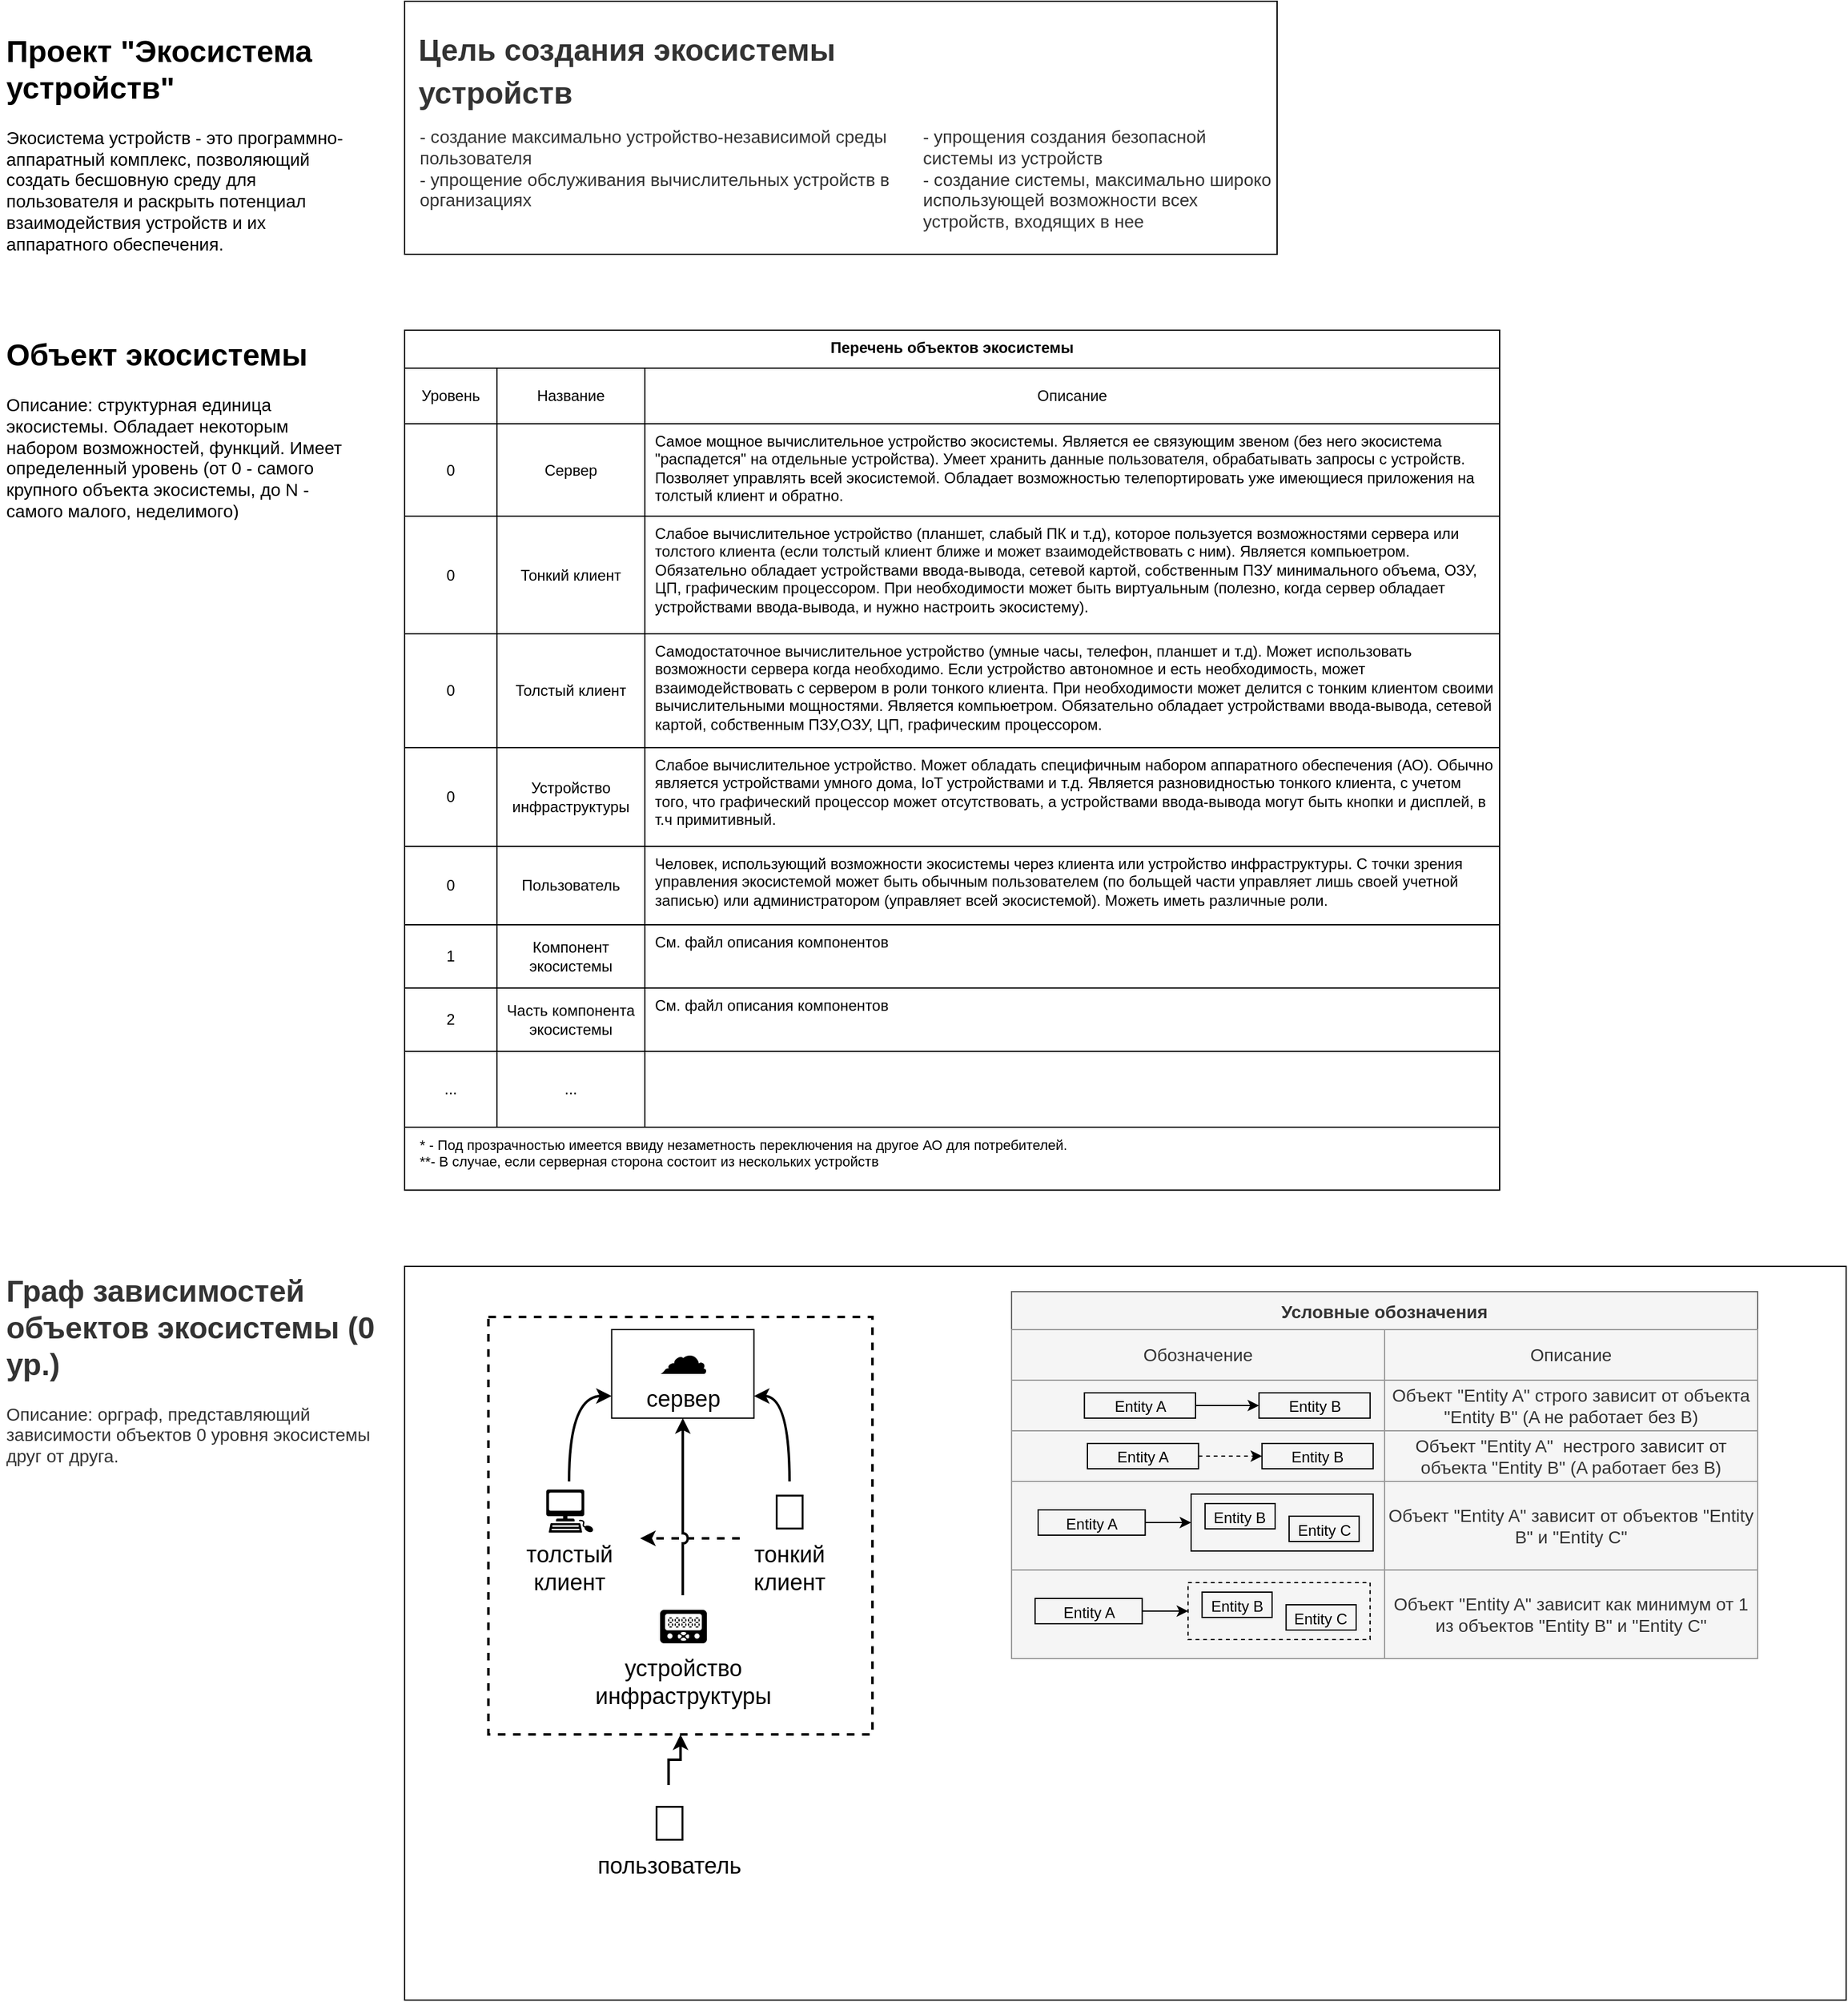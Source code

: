 <mxfile version="20.2.3" type="device"><diagram id="weKAQaJlOBq-gxPXJapS" name="Description"><mxGraphModel dx="1926" dy="1049" grid="1" gridSize="10" guides="1" tooltips="1" connect="1" arrows="1" fold="1" page="1" pageScale="1" pageWidth="1654" pageHeight="2336" math="0" shadow="0"><root><mxCell id="0"/><mxCell id="1" parent="0"/><mxCell id="E8aEBSIRMcI27SDpb7NX-139" value="" style="rounded=0;whiteSpace=wrap;html=1;fontSize=40;strokeColor=default;strokeWidth=1;fillColor=none;" vertex="1" parent="1"><mxGeometry x="360" y="1020" width="1140" height="580" as="geometry"/></mxCell><mxCell id="E8aEBSIRMcI27SDpb7NX-53" value="" style="rounded=0;whiteSpace=wrap;html=1;fontSize=14;strokeColor=none;" vertex="1" parent="1"><mxGeometry x="400" y="1040" width="400" height="520" as="geometry"/></mxCell><mxCell id="E8aEBSIRMcI27SDpb7NX-137" value="" style="rounded=0;whiteSpace=wrap;html=1;dashed=1;fontSize=40;strokeColor=default;strokeWidth=2;fillColor=none;" vertex="1" parent="1"><mxGeometry x="426.25" y="1060" width="303.75" height="330" as="geometry"/></mxCell><mxCell id="cCTVjhh1LNeVm5H0PpFS-1" value="&lt;h1&gt;Проект &quot;Экосистема устройств&quot;&lt;/h1&gt;&lt;div&gt;&lt;font style=&quot;font-size: 14px;&quot;&gt;Экосистема устройств - это программно-аппаратный комплекс, позволяющий создать бесшовную среду для пользователя и раскрыть потенциал взаимодействия устройств и их аппаратного обеспечения.&lt;/font&gt;&lt;/div&gt;&lt;div&gt;&lt;br&gt;&lt;/div&gt;" style="text;html=1;strokeColor=none;fillColor=none;spacing=5;spacingTop=-20;whiteSpace=wrap;overflow=hidden;rounded=0;" parent="1" vertex="1"><mxGeometry x="40" y="40" width="290" height="200" as="geometry"/></mxCell><mxCell id="E8aEBSIRMcI27SDpb7NX-1" value="&lt;h1&gt;Объект экосистемы&lt;/h1&gt;&lt;div style=&quot;font-size: 14px;&quot;&gt;Описание: структурная единица экосистемы. Обладает некоторым набором возможностей, функций. Имеет определенный уровень (от 0 - самого крупного объекта экосистемы, до N - самого малого, неделимого)&lt;/div&gt;" style="text;html=1;strokeColor=none;fillColor=none;spacing=5;spacingTop=-20;whiteSpace=wrap;overflow=hidden;rounded=0;" vertex="1" parent="1"><mxGeometry x="40" y="280" width="290" height="150" as="geometry"/></mxCell><mxCell id="E8aEBSIRMcI27SDpb7NX-2" value="Перечень объектов экосистемы" style="shape=table;startSize=30;container=1;collapsible=0;childLayout=tableLayout;fontStyle=1;align=center;verticalAlign=top;strokeColor=default;swimlaneLine=1;shadow=0;fillColor=default;" vertex="1" parent="1"><mxGeometry x="360" y="280" width="866" height="679.79" as="geometry"/></mxCell><mxCell id="E8aEBSIRMcI27SDpb7NX-3" value="" style="shape=tableRow;horizontal=0;startSize=0;swimlaneHead=0;swimlaneBody=0;top=0;left=0;bottom=0;right=0;collapsible=0;dropTarget=0;fillColor=none;points=[[0,0.5],[1,0.5]];portConstraint=eastwest;" vertex="1" parent="E8aEBSIRMcI27SDpb7NX-2"><mxGeometry y="30" width="866" height="44" as="geometry"/></mxCell><mxCell id="E8aEBSIRMcI27SDpb7NX-4" value="Уровень" style="shape=partialRectangle;html=1;whiteSpace=wrap;connectable=0;fillColor=none;top=0;left=0;bottom=0;right=0;overflow=hidden;" vertex="1" parent="E8aEBSIRMcI27SDpb7NX-3"><mxGeometry width="73" height="44" as="geometry"><mxRectangle width="73" height="44" as="alternateBounds"/></mxGeometry></mxCell><mxCell id="E8aEBSIRMcI27SDpb7NX-5" value="Название" style="shape=partialRectangle;html=1;whiteSpace=wrap;connectable=0;fillColor=none;top=0;left=0;bottom=0;right=0;overflow=hidden;" vertex="1" parent="E8aEBSIRMcI27SDpb7NX-3"><mxGeometry x="73" width="117" height="44" as="geometry"><mxRectangle width="117" height="44" as="alternateBounds"/></mxGeometry></mxCell><mxCell id="E8aEBSIRMcI27SDpb7NX-6" value="Описание" style="shape=partialRectangle;html=1;whiteSpace=wrap;connectable=0;fillColor=none;top=0;left=0;bottom=0;right=0;overflow=hidden;" vertex="1" parent="E8aEBSIRMcI27SDpb7NX-3"><mxGeometry x="190" width="676" height="44" as="geometry"><mxRectangle width="676" height="44" as="alternateBounds"/></mxGeometry></mxCell><mxCell id="E8aEBSIRMcI27SDpb7NX-7" value="" style="shape=tableRow;horizontal=0;startSize=0;swimlaneHead=0;swimlaneBody=0;top=0;left=0;bottom=0;right=0;collapsible=0;dropTarget=0;fillColor=none;points=[[0,0.5],[1,0.5]];portConstraint=eastwest;" vertex="1" parent="E8aEBSIRMcI27SDpb7NX-2"><mxGeometry y="74" width="866" height="73" as="geometry"/></mxCell><mxCell id="E8aEBSIRMcI27SDpb7NX-8" value="0" style="shape=partialRectangle;html=1;whiteSpace=wrap;connectable=0;fillColor=none;top=0;left=0;bottom=0;right=0;overflow=hidden;" vertex="1" parent="E8aEBSIRMcI27SDpb7NX-7"><mxGeometry width="73" height="73" as="geometry"><mxRectangle width="73" height="73" as="alternateBounds"/></mxGeometry></mxCell><mxCell id="E8aEBSIRMcI27SDpb7NX-9" value="Сервер" style="shape=partialRectangle;html=1;whiteSpace=wrap;connectable=0;fillColor=none;top=0;left=0;bottom=0;right=0;overflow=hidden;" vertex="1" parent="E8aEBSIRMcI27SDpb7NX-7"><mxGeometry x="73" width="117" height="73" as="geometry"><mxRectangle width="117" height="73" as="alternateBounds"/></mxGeometry></mxCell><mxCell id="E8aEBSIRMcI27SDpb7NX-10" value="Самое мощное вычислительное устройство экосистемы. Является ее связующим звеном (без него экосистема &quot;распадется&quot; на отдельные устройства). Умеет хранить данные пользователя, обрабатывать запросы с устройств. Позволяет управлять всей экосистемой. Обладает возможностью телепортировать уже имеющиеся приложения на толстый клиент и обратно." style="shape=partialRectangle;html=1;whiteSpace=wrap;connectable=0;fillColor=none;top=0;left=0;bottom=0;right=0;overflow=hidden;align=left;spacingLeft=6;verticalAlign=top;spacingTop=0;" vertex="1" parent="E8aEBSIRMcI27SDpb7NX-7"><mxGeometry x="190" width="676" height="73" as="geometry"><mxRectangle width="676" height="73" as="alternateBounds"/></mxGeometry></mxCell><mxCell id="E8aEBSIRMcI27SDpb7NX-11" value="" style="shape=tableRow;horizontal=0;startSize=0;swimlaneHead=0;swimlaneBody=0;top=0;left=0;bottom=0;right=0;collapsible=0;dropTarget=0;fillColor=none;points=[[0,0.5],[1,0.5]];portConstraint=eastwest;verticalAlign=middle;" vertex="1" parent="E8aEBSIRMcI27SDpb7NX-2"><mxGeometry y="147" width="866" height="93" as="geometry"/></mxCell><mxCell id="E8aEBSIRMcI27SDpb7NX-12" value="0" style="shape=partialRectangle;html=1;whiteSpace=wrap;connectable=0;fillColor=none;top=0;left=0;bottom=0;right=0;overflow=hidden;" vertex="1" parent="E8aEBSIRMcI27SDpb7NX-11"><mxGeometry width="73" height="93" as="geometry"><mxRectangle width="73" height="93" as="alternateBounds"/></mxGeometry></mxCell><mxCell id="E8aEBSIRMcI27SDpb7NX-13" value="Тонкий клиент" style="shape=partialRectangle;html=1;whiteSpace=wrap;connectable=0;fillColor=none;top=0;left=0;bottom=0;right=0;overflow=hidden;" vertex="1" parent="E8aEBSIRMcI27SDpb7NX-11"><mxGeometry x="73" width="117" height="93" as="geometry"><mxRectangle width="117" height="93" as="alternateBounds"/></mxGeometry></mxCell><mxCell id="E8aEBSIRMcI27SDpb7NX-14" value="Слабое вычислительное устройство (планшет, слабый ПК и т.д), которое пользуется возможностями сервера или толстого клиента (если толстый клиент ближе и может взаимодействовать с ним). Является компьюетром. Обязательно обладает устройствами ввода-вывода, сетевой картой, собственным ПЗУ минимального объема, ОЗУ, ЦП, графическим процессором. При необходимости может быть виртуальным (полезно, когда сервер обладает устройствами ввода-вывода, и нужно настроить экосистему)." style="shape=partialRectangle;html=1;whiteSpace=wrap;connectable=0;fillColor=none;top=0;left=0;bottom=0;right=0;overflow=hidden;align=left;spacingLeft=6;verticalAlign=top;" vertex="1" parent="E8aEBSIRMcI27SDpb7NX-11"><mxGeometry x="190" width="676" height="93" as="geometry"><mxRectangle width="676" height="93" as="alternateBounds"/></mxGeometry></mxCell><mxCell id="E8aEBSIRMcI27SDpb7NX-15" style="shape=tableRow;horizontal=0;startSize=0;swimlaneHead=0;swimlaneBody=0;top=0;left=0;bottom=0;right=0;collapsible=0;dropTarget=0;fillColor=none;points=[[0,0.5],[1,0.5]];portConstraint=eastwest;" vertex="1" parent="E8aEBSIRMcI27SDpb7NX-2"><mxGeometry y="240" width="866" height="90" as="geometry"/></mxCell><mxCell id="E8aEBSIRMcI27SDpb7NX-16" value="0" style="shape=partialRectangle;html=1;whiteSpace=wrap;connectable=0;fillColor=none;top=0;left=0;bottom=0;right=0;overflow=hidden;" vertex="1" parent="E8aEBSIRMcI27SDpb7NX-15"><mxGeometry width="73" height="90" as="geometry"><mxRectangle width="73" height="90" as="alternateBounds"/></mxGeometry></mxCell><mxCell id="E8aEBSIRMcI27SDpb7NX-17" value="Толстый клиент" style="shape=partialRectangle;html=1;whiteSpace=wrap;connectable=0;fillColor=none;top=0;left=0;bottom=0;right=0;overflow=hidden;" vertex="1" parent="E8aEBSIRMcI27SDpb7NX-15"><mxGeometry x="73" width="117" height="90" as="geometry"><mxRectangle width="117" height="90" as="alternateBounds"/></mxGeometry></mxCell><mxCell id="E8aEBSIRMcI27SDpb7NX-18" value="Самодостаточное вычислительное устройство (умные часы, телефон, планшет и т.д). Может использовать возможности сервера когда необходимо. Если устройство автономное и есть необходимость, может взаимодействовать с сервером в роли тонкого клиента. При необходимости может делится с тонким клиентом своими вычислительными мощностями. Является компьюетром. Обязательно обладает устройствами ввода-вывода, сетевой картой, собственным ПЗУ,ОЗУ, ЦП, графическим процессором." style="shape=partialRectangle;html=1;whiteSpace=wrap;connectable=0;fillColor=none;top=0;left=0;bottom=0;right=0;overflow=hidden;align=left;spacingLeft=6;verticalAlign=top;" vertex="1" parent="E8aEBSIRMcI27SDpb7NX-15"><mxGeometry x="190" width="676" height="90" as="geometry"><mxRectangle width="676" height="90" as="alternateBounds"/></mxGeometry></mxCell><mxCell id="E8aEBSIRMcI27SDpb7NX-19" style="shape=tableRow;horizontal=0;startSize=0;swimlaneHead=0;swimlaneBody=0;top=0;left=0;bottom=0;right=0;collapsible=0;dropTarget=0;fillColor=none;points=[[0,0.5],[1,0.5]];portConstraint=eastwest;" vertex="1" parent="E8aEBSIRMcI27SDpb7NX-2"><mxGeometry y="330" width="866" height="78" as="geometry"/></mxCell><mxCell id="E8aEBSIRMcI27SDpb7NX-20" value="0" style="shape=partialRectangle;html=1;whiteSpace=wrap;connectable=0;fillColor=none;top=0;left=0;bottom=0;right=0;overflow=hidden;" vertex="1" parent="E8aEBSIRMcI27SDpb7NX-19"><mxGeometry width="73" height="78" as="geometry"><mxRectangle width="73" height="78" as="alternateBounds"/></mxGeometry></mxCell><mxCell id="E8aEBSIRMcI27SDpb7NX-21" value="Устройство инфраструктуры" style="shape=partialRectangle;html=1;whiteSpace=wrap;connectable=0;fillColor=none;top=0;left=0;bottom=0;right=0;overflow=hidden;" vertex="1" parent="E8aEBSIRMcI27SDpb7NX-19"><mxGeometry x="73" width="117" height="78" as="geometry"><mxRectangle width="117" height="78" as="alternateBounds"/></mxGeometry></mxCell><mxCell id="E8aEBSIRMcI27SDpb7NX-22" value="Слабое вычислительное устройство. Может обладать специфичным набором аппаратного обеспечения (АО). Обычно является устройствами умного дома, IoT устройствами и т.д. Является разновидностью тонкого клиента, с учетом того, что графический процессор может отсутствовать, а устройствами ввода-вывода могут быть кнопки и дисплей, в т.ч примитивный." style="shape=partialRectangle;html=1;whiteSpace=wrap;connectable=0;fillColor=none;top=0;left=0;bottom=0;right=0;overflow=hidden;align=left;spacingLeft=6;verticalAlign=top;spacingRight=2;" vertex="1" parent="E8aEBSIRMcI27SDpb7NX-19"><mxGeometry x="190" width="676" height="78" as="geometry"><mxRectangle width="676" height="78" as="alternateBounds"/></mxGeometry></mxCell><mxCell id="E8aEBSIRMcI27SDpb7NX-48" style="shape=tableRow;horizontal=0;startSize=0;swimlaneHead=0;swimlaneBody=0;top=0;left=0;bottom=0;right=0;collapsible=0;dropTarget=0;fillColor=none;points=[[0,0.5],[1,0.5]];portConstraint=eastwest;" vertex="1" parent="E8aEBSIRMcI27SDpb7NX-2"><mxGeometry y="408" width="866" height="62" as="geometry"/></mxCell><mxCell id="E8aEBSIRMcI27SDpb7NX-49" value="0" style="shape=partialRectangle;html=1;whiteSpace=wrap;connectable=0;fillColor=none;top=0;left=0;bottom=0;right=0;overflow=hidden;" vertex="1" parent="E8aEBSIRMcI27SDpb7NX-48"><mxGeometry width="73" height="62" as="geometry"><mxRectangle width="73" height="62" as="alternateBounds"/></mxGeometry></mxCell><mxCell id="E8aEBSIRMcI27SDpb7NX-50" value="Пользователь" style="shape=partialRectangle;html=1;whiteSpace=wrap;connectable=0;fillColor=none;top=0;left=0;bottom=0;right=0;overflow=hidden;" vertex="1" parent="E8aEBSIRMcI27SDpb7NX-48"><mxGeometry x="73" width="117" height="62" as="geometry"><mxRectangle width="117" height="62" as="alternateBounds"/></mxGeometry></mxCell><mxCell id="E8aEBSIRMcI27SDpb7NX-51" value="Человек, использующий возможности экосистемы через клиента или устройство инфраструктуры. С точки зрения управления экосистемой может быть обычным пользователем (по больщей части управляет лишь своей учетной записью) или администратором (управляет всей экосистемой). Можеть иметь различные роли." style="shape=partialRectangle;html=1;whiteSpace=wrap;connectable=0;fillColor=none;top=0;left=0;bottom=0;right=0;overflow=hidden;align=left;spacingLeft=6;verticalAlign=top;spacingRight=2;" vertex="1" parent="E8aEBSIRMcI27SDpb7NX-48"><mxGeometry x="190" width="676" height="62" as="geometry"><mxRectangle width="676" height="62" as="alternateBounds"/></mxGeometry></mxCell><mxCell id="E8aEBSIRMcI27SDpb7NX-23" style="shape=tableRow;horizontal=0;startSize=0;swimlaneHead=0;swimlaneBody=0;top=0;left=0;bottom=0;right=0;collapsible=0;dropTarget=0;fillColor=none;points=[[0,0.5],[1,0.5]];portConstraint=eastwest;" vertex="1" parent="E8aEBSIRMcI27SDpb7NX-2"><mxGeometry y="470" width="866" height="50" as="geometry"/></mxCell><mxCell id="E8aEBSIRMcI27SDpb7NX-24" value="1" style="shape=partialRectangle;html=1;whiteSpace=wrap;connectable=0;fillColor=none;top=0;left=0;bottom=0;right=0;overflow=hidden;" vertex="1" parent="E8aEBSIRMcI27SDpb7NX-23"><mxGeometry width="73" height="50" as="geometry"><mxRectangle width="73" height="50" as="alternateBounds"/></mxGeometry></mxCell><mxCell id="E8aEBSIRMcI27SDpb7NX-25" value="Компонент экосистемы" style="shape=partialRectangle;html=1;whiteSpace=wrap;connectable=0;fillColor=none;top=0;left=0;bottom=0;right=0;overflow=hidden;" vertex="1" parent="E8aEBSIRMcI27SDpb7NX-23"><mxGeometry x="73" width="117" height="50" as="geometry"><mxRectangle width="117" height="50" as="alternateBounds"/></mxGeometry></mxCell><mxCell id="E8aEBSIRMcI27SDpb7NX-26" value="См. файл описания компонентов" style="shape=partialRectangle;html=1;whiteSpace=wrap;connectable=0;fillColor=none;top=0;left=0;bottom=0;right=0;overflow=visible;align=left;spacingLeft=6;verticalAlign=top;rowspan=1;colspan=2;" vertex="1" parent="E8aEBSIRMcI27SDpb7NX-23"><mxGeometry x="190" width="676" height="50" as="geometry"><mxRectangle width="676" height="50" as="alternateBounds"/></mxGeometry></mxCell><mxCell id="E8aEBSIRMcI27SDpb7NX-27" style="shape=tableRow;horizontal=0;startSize=0;swimlaneHead=0;swimlaneBody=0;top=0;left=0;bottom=0;right=0;collapsible=0;dropTarget=0;fillColor=none;points=[[0,0.5],[1,0.5]];portConstraint=eastwest;" vertex="1" parent="E8aEBSIRMcI27SDpb7NX-2"><mxGeometry y="520" width="866" height="50" as="geometry"/></mxCell><mxCell id="E8aEBSIRMcI27SDpb7NX-28" value="2" style="shape=partialRectangle;html=1;whiteSpace=wrap;connectable=0;fillColor=none;top=0;left=0;bottom=0;right=0;overflow=hidden;" vertex="1" parent="E8aEBSIRMcI27SDpb7NX-27"><mxGeometry width="73" height="50" as="geometry"><mxRectangle width="73" height="50" as="alternateBounds"/></mxGeometry></mxCell><mxCell id="E8aEBSIRMcI27SDpb7NX-29" value="Часть компонента экосистемы" style="shape=partialRectangle;html=1;whiteSpace=wrap;connectable=0;fillColor=none;top=0;left=0;bottom=0;right=0;overflow=hidden;" vertex="1" parent="E8aEBSIRMcI27SDpb7NX-27"><mxGeometry x="73" width="117" height="50" as="geometry"><mxRectangle width="117" height="50" as="alternateBounds"/></mxGeometry></mxCell><mxCell id="E8aEBSIRMcI27SDpb7NX-30" value="См. файл описания компонентов" style="shape=partialRectangle;html=1;connectable=0;fillColor=none;top=0;left=0;bottom=0;right=0;overflow=hidden;align=left;spacingLeft=6;verticalAlign=top;strokeColor=default;shadow=0;whiteSpace=wrap;rowspan=1;colspan=2;" vertex="1" parent="E8aEBSIRMcI27SDpb7NX-27"><mxGeometry x="190" width="676" height="50" as="geometry"><mxRectangle width="676" height="50" as="alternateBounds"/></mxGeometry></mxCell><mxCell id="E8aEBSIRMcI27SDpb7NX-31" style="shape=tableRow;horizontal=0;startSize=0;swimlaneHead=0;swimlaneBody=0;top=0;left=0;bottom=0;right=0;collapsible=0;dropTarget=0;fillColor=none;points=[[0,0.5],[1,0.5]];portConstraint=eastwest;" vertex="1" parent="E8aEBSIRMcI27SDpb7NX-2"><mxGeometry y="570" width="866" height="60" as="geometry"/></mxCell><mxCell id="E8aEBSIRMcI27SDpb7NX-32" value="..." style="shape=partialRectangle;html=1;whiteSpace=wrap;connectable=0;fillColor=none;top=0;left=0;bottom=0;right=0;overflow=hidden;" vertex="1" parent="E8aEBSIRMcI27SDpb7NX-31"><mxGeometry width="73" height="60" as="geometry"><mxRectangle width="73" height="60" as="alternateBounds"/></mxGeometry></mxCell><mxCell id="E8aEBSIRMcI27SDpb7NX-33" value="..." style="shape=partialRectangle;html=1;whiteSpace=wrap;connectable=0;fillColor=none;top=0;left=0;bottom=0;right=0;overflow=hidden;" vertex="1" parent="E8aEBSIRMcI27SDpb7NX-31"><mxGeometry x="73" width="117" height="60" as="geometry"><mxRectangle width="117" height="60" as="alternateBounds"/></mxGeometry></mxCell><mxCell id="E8aEBSIRMcI27SDpb7NX-34" style="shape=partialRectangle;html=1;whiteSpace=wrap;connectable=0;fillColor=none;top=0;left=0;bottom=0;right=0;overflow=hidden;align=left;spacingLeft=6;verticalAlign=top;strokeColor=default;shadow=0;" vertex="1" parent="E8aEBSIRMcI27SDpb7NX-31"><mxGeometry x="190" width="676" height="60" as="geometry"><mxRectangle width="676" height="60" as="alternateBounds"/></mxGeometry></mxCell><mxCell id="E8aEBSIRMcI27SDpb7NX-35" style="shape=tableRow;horizontal=0;startSize=0;swimlaneHead=0;swimlaneBody=0;top=0;left=0;bottom=0;right=0;collapsible=0;dropTarget=0;fillColor=none;points=[[0,0.5],[1,0.5]];portConstraint=eastwest;verticalAlign=top;" vertex="1" parent="E8aEBSIRMcI27SDpb7NX-2"><mxGeometry y="630" width="866" height="50" as="geometry"/></mxCell><mxCell id="E8aEBSIRMcI27SDpb7NX-36" value="&lt;span style=&quot;font-size: 11px; background-color: initial;&quot;&gt;*&amp;nbsp;- Под прозрачностью имеется ввиду незаметность&amp;nbsp;&lt;/span&gt;&lt;span style=&quot;font-size: 11px; background-color: initial;&quot;&gt;переключения на другое АО для потребителей.&lt;br&gt;&lt;div style=&quot;&quot;&gt;&lt;span style=&quot;background-color: initial;&quot;&gt;**&lt;/span&gt;&lt;span style=&quot;background-color: initial;&quot;&gt;- В случае, если серверная сторона состоит из нескольких устройств&lt;/span&gt;&lt;/div&gt;&lt;/span&gt;" style="shape=partialRectangle;html=1;whiteSpace=wrap;connectable=0;top=0;left=0;bottom=0;right=0;overflow=hidden;verticalAlign=top;shadow=0;sketch=0;fillColor=none;rowspan=1;colspan=3;align=left;spacingLeft=10;" vertex="1" parent="E8aEBSIRMcI27SDpb7NX-35"><mxGeometry width="866" height="50" as="geometry"><mxRectangle width="73" height="50" as="alternateBounds"/></mxGeometry></mxCell><mxCell id="E8aEBSIRMcI27SDpb7NX-37" style="shape=partialRectangle;html=1;whiteSpace=wrap;connectable=0;fillColor=none;top=0;left=0;bottom=0;right=0;overflow=hidden;align=left;spacingLeft=6;verticalAlign=top;strokeColor=default;shadow=0;" vertex="1" visible="0" parent="E8aEBSIRMcI27SDpb7NX-35"><mxGeometry x="73" width="117" height="50" as="geometry"><mxRectangle width="117" height="50" as="alternateBounds"/></mxGeometry></mxCell><mxCell id="E8aEBSIRMcI27SDpb7NX-38" style="shape=partialRectangle;html=1;whiteSpace=wrap;connectable=0;fillColor=none;top=0;left=0;bottom=0;right=0;overflow=hidden;align=left;spacingLeft=6;verticalAlign=top;strokeColor=default;shadow=0;" vertex="1" visible="0" parent="E8aEBSIRMcI27SDpb7NX-35"><mxGeometry x="190" width="676" height="50" as="geometry"><mxRectangle width="676" height="50" as="alternateBounds"/></mxGeometry></mxCell><mxCell id="E8aEBSIRMcI27SDpb7NX-68" value="&lt;h1&gt;Граф зависимостей объектов экосистемы (0 ур.)&lt;/h1&gt;&lt;div&gt;&lt;font style=&quot;font-size: 14px;&quot;&gt;Описание: орграф, представляющий зависимости объектов 0 уровня экосистемы друг от друга.&lt;/font&gt;&lt;/div&gt;" style="text;html=1;strokeColor=none;fillColor=none;spacing=5;spacingTop=-20;whiteSpace=wrap;overflow=hidden;rounded=0;fontColor=#333333;" vertex="1" parent="1"><mxGeometry x="40" y="1020" width="300" height="170" as="geometry"/></mxCell><mxCell id="E8aEBSIRMcI27SDpb7NX-82" value="Условные обозначения" style="shape=table;startSize=30;container=1;collapsible=0;childLayout=tableLayout;fontStyle=1;align=center;shadow=0;sketch=0;fontSize=14;strokeWidth=1;fillColor=#f5f5f5;strokeColor=#666666;fontColor=#333333;" vertex="1" parent="1"><mxGeometry x="840" y="1040" width="590" height="290" as="geometry"/></mxCell><mxCell id="E8aEBSIRMcI27SDpb7NX-83" value="" style="shape=tableRow;horizontal=0;startSize=0;swimlaneHead=0;swimlaneBody=0;top=0;left=0;bottom=0;right=0;collapsible=0;dropTarget=0;fillColor=none;points=[[0,0.5],[1,0.5]];portConstraint=eastwest;shadow=0;sketch=0;fontSize=12;strokeColor=default;strokeWidth=1;" vertex="1" parent="E8aEBSIRMcI27SDpb7NX-82"><mxGeometry y="30" width="590" height="40" as="geometry"/></mxCell><mxCell id="E8aEBSIRMcI27SDpb7NX-84" value="&lt;font style=&quot;font-size: 14px;&quot;&gt;Обозначение&lt;/font&gt;" style="shape=partialRectangle;html=1;whiteSpace=wrap;connectable=0;fillColor=#f5f5f5;top=1;left=1;bottom=1;right=1;overflow=hidden;shadow=0;sketch=0;fontSize=12;strokeColor=#999999;strokeWidth=1;fontColor=#333333;" vertex="1" parent="E8aEBSIRMcI27SDpb7NX-83"><mxGeometry width="295" height="40" as="geometry"><mxRectangle width="295" height="40" as="alternateBounds"/></mxGeometry></mxCell><mxCell id="E8aEBSIRMcI27SDpb7NX-85" value="&lt;font style=&quot;font-size: 14px;&quot;&gt;Описание&lt;/font&gt;" style="shape=partialRectangle;html=1;whiteSpace=wrap;connectable=0;top=1;left=1;bottom=1;right=1;overflow=hidden;shadow=0;sketch=0;fontSize=12;strokeWidth=1;fillColor=#f5f5f5;fontColor=#333333;strokeColor=#999999;" vertex="1" parent="E8aEBSIRMcI27SDpb7NX-83"><mxGeometry x="295" width="295" height="40" as="geometry"><mxRectangle width="295" height="40" as="alternateBounds"/></mxGeometry></mxCell><mxCell id="E8aEBSIRMcI27SDpb7NX-86" value="" style="shape=tableRow;horizontal=0;startSize=0;swimlaneHead=0;swimlaneBody=0;top=0;left=0;bottom=0;right=0;collapsible=0;dropTarget=0;fillColor=none;points=[[0,0.5],[1,0.5]];portConstraint=eastwest;shadow=0;sketch=0;fontSize=12;strokeColor=default;strokeWidth=1;" vertex="1" parent="E8aEBSIRMcI27SDpb7NX-82"><mxGeometry y="70" width="590" height="40" as="geometry"/></mxCell><mxCell id="E8aEBSIRMcI27SDpb7NX-87" value="" style="shape=partialRectangle;html=1;whiteSpace=wrap;connectable=0;fillColor=#f5f5f5;top=1;left=1;bottom=1;right=1;overflow=hidden;shadow=0;sketch=0;fontSize=12;strokeColor=#999999;strokeWidth=1;fontColor=#333333;" vertex="1" parent="E8aEBSIRMcI27SDpb7NX-86"><mxGeometry width="295" height="40" as="geometry"><mxRectangle width="295" height="40" as="alternateBounds"/></mxGeometry></mxCell><mxCell id="E8aEBSIRMcI27SDpb7NX-88" value="&lt;font style=&quot;font-size: 14px;&quot;&gt;Объект &quot;Entity A&quot; строго зависит от объекта &quot;Entity B&quot; (A не работает без B)&lt;/font&gt;" style="shape=partialRectangle;html=1;whiteSpace=wrap;connectable=0;fillColor=#f5f5f5;top=1;left=1;bottom=1;right=1;overflow=hidden;shadow=0;sketch=0;fontSize=12;strokeColor=#999999;strokeWidth=1;fontColor=#333333;" vertex="1" parent="E8aEBSIRMcI27SDpb7NX-86"><mxGeometry x="295" width="295" height="40" as="geometry"><mxRectangle width="295" height="40" as="alternateBounds"/></mxGeometry></mxCell><mxCell id="E8aEBSIRMcI27SDpb7NX-89" style="shape=tableRow;horizontal=0;startSize=0;swimlaneHead=0;swimlaneBody=0;top=0;left=0;bottom=0;right=0;collapsible=0;dropTarget=0;fillColor=none;points=[[0,0.5],[1,0.5]];portConstraint=eastwest;shadow=0;sketch=0;fontSize=12;strokeColor=default;strokeWidth=1;" vertex="1" parent="E8aEBSIRMcI27SDpb7NX-82"><mxGeometry y="110" width="590" height="40" as="geometry"/></mxCell><mxCell id="E8aEBSIRMcI27SDpb7NX-90" style="shape=partialRectangle;html=1;whiteSpace=wrap;connectable=0;fillColor=#f5f5f5;top=1;left=1;bottom=1;right=1;overflow=hidden;shadow=0;sketch=0;fontSize=12;strokeColor=#999999;strokeWidth=1;fontColor=#333333;" vertex="1" parent="E8aEBSIRMcI27SDpb7NX-89"><mxGeometry width="295" height="40" as="geometry"><mxRectangle width="295" height="40" as="alternateBounds"/></mxGeometry></mxCell><mxCell id="E8aEBSIRMcI27SDpb7NX-91" value="&lt;span style=&quot;font-size: 14px;&quot;&gt;Объект &quot;Entity A&quot;&amp;nbsp; нестрого зависит от объекта &quot;Entity B&quot; (A работает без B)&lt;/span&gt;" style="shape=partialRectangle;html=1;whiteSpace=wrap;connectable=0;fillColor=#f5f5f5;top=1;left=1;bottom=1;right=1;overflow=hidden;shadow=0;sketch=0;fontSize=12;strokeColor=#999999;strokeWidth=1;fontColor=#333333;" vertex="1" parent="E8aEBSIRMcI27SDpb7NX-89"><mxGeometry x="295" width="295" height="40" as="geometry"><mxRectangle width="295" height="40" as="alternateBounds"/></mxGeometry></mxCell><mxCell id="E8aEBSIRMcI27SDpb7NX-92" style="shape=tableRow;horizontal=0;startSize=0;swimlaneHead=0;swimlaneBody=0;top=0;left=0;bottom=0;right=0;collapsible=0;dropTarget=0;fillColor=none;points=[[0,0.5],[1,0.5]];portConstraint=eastwest;shadow=0;sketch=0;fontSize=12;strokeColor=default;strokeWidth=1;" vertex="1" parent="E8aEBSIRMcI27SDpb7NX-82"><mxGeometry y="150" width="590" height="70" as="geometry"/></mxCell><mxCell id="E8aEBSIRMcI27SDpb7NX-93" style="shape=partialRectangle;html=1;whiteSpace=wrap;connectable=0;fillColor=#f5f5f5;top=1;left=1;bottom=1;right=1;overflow=hidden;shadow=0;sketch=0;fontSize=12;strokeColor=#999999;strokeWidth=1;fontColor=#333333;" vertex="1" parent="E8aEBSIRMcI27SDpb7NX-92"><mxGeometry width="295" height="70" as="geometry"><mxRectangle width="295" height="70" as="alternateBounds"/></mxGeometry></mxCell><mxCell id="E8aEBSIRMcI27SDpb7NX-94" value="&lt;span style=&quot;font-size: 14px;&quot;&gt;Объект &quot;Entity A&quot; зависит от объектов &quot;Entity B&quot; и &quot;Entity C&quot;&lt;/span&gt;" style="shape=partialRectangle;html=1;whiteSpace=wrap;connectable=0;fillColor=#f5f5f5;top=1;left=1;bottom=1;right=1;overflow=hidden;shadow=0;sketch=0;fontSize=12;strokeColor=#999999;strokeWidth=1;fontColor=#333333;" vertex="1" parent="E8aEBSIRMcI27SDpb7NX-92"><mxGeometry x="295" width="295" height="70" as="geometry"><mxRectangle width="295" height="70" as="alternateBounds"/></mxGeometry></mxCell><mxCell id="E8aEBSIRMcI27SDpb7NX-124" style="shape=tableRow;horizontal=0;startSize=0;swimlaneHead=0;swimlaneBody=0;top=0;left=0;bottom=0;right=0;collapsible=0;dropTarget=0;fillColor=none;points=[[0,0.5],[1,0.5]];portConstraint=eastwest;shadow=0;sketch=0;fontSize=12;strokeColor=default;strokeWidth=1;" vertex="1" parent="E8aEBSIRMcI27SDpb7NX-82"><mxGeometry y="220" width="590" height="70" as="geometry"/></mxCell><mxCell id="E8aEBSIRMcI27SDpb7NX-125" style="shape=partialRectangle;html=1;whiteSpace=wrap;connectable=0;fillColor=#f5f5f5;top=1;left=1;bottom=1;right=1;overflow=hidden;shadow=0;sketch=0;fontSize=12;strokeColor=#999999;strokeWidth=1;fontColor=#333333;" vertex="1" parent="E8aEBSIRMcI27SDpb7NX-124"><mxGeometry width="295" height="70" as="geometry"><mxRectangle width="295" height="70" as="alternateBounds"/></mxGeometry></mxCell><mxCell id="E8aEBSIRMcI27SDpb7NX-126" value="&lt;span style=&quot;font-size: 14px;&quot;&gt;Объект &quot;Entity A&quot; зависит как минимум от 1 из объектов &quot;Entity B&quot; и &quot;Entity C&quot;&lt;/span&gt;" style="shape=partialRectangle;html=1;whiteSpace=wrap;connectable=0;fillColor=#f5f5f5;top=1;left=1;bottom=1;right=1;overflow=hidden;shadow=0;sketch=0;fontSize=12;strokeColor=#999999;strokeWidth=1;fontColor=#333333;" vertex="1" parent="E8aEBSIRMcI27SDpb7NX-124"><mxGeometry x="295" width="295" height="70" as="geometry"><mxRectangle width="295" height="70" as="alternateBounds"/></mxGeometry></mxCell><mxCell id="E8aEBSIRMcI27SDpb7NX-95" value="" style="group" vertex="1" connectable="0" parent="1"><mxGeometry x="897.617" y="1120" width="225.957" height="20" as="geometry"/></mxCell><mxCell id="E8aEBSIRMcI27SDpb7NX-96" value="&lt;font style=&quot;font-size: 12px;&quot;&gt;Entity A&lt;/font&gt;" style="whiteSpace=wrap;html=1;align=center;shadow=0;sketch=0;fontSize=14;strokeColor=default;strokeWidth=1;fillColor=none;" vertex="1" parent="E8aEBSIRMcI27SDpb7NX-95"><mxGeometry width="87.872" height="20" as="geometry"/></mxCell><mxCell id="E8aEBSIRMcI27SDpb7NX-97" value="&lt;font style=&quot;font-size: 12px;&quot;&gt;Entity B&lt;/font&gt;" style="whiteSpace=wrap;html=1;align=center;shadow=0;sketch=0;fontSize=14;strokeColor=default;strokeWidth=1;fillColor=none;" vertex="1" parent="E8aEBSIRMcI27SDpb7NX-95"><mxGeometry x="138.085" width="87.872" height="20" as="geometry"/></mxCell><mxCell id="E8aEBSIRMcI27SDpb7NX-98" value="" style="edgeStyle=orthogonalEdgeStyle;rounded=0;orthogonalLoop=1;jettySize=auto;html=1;fontSize=12;" edge="1" parent="E8aEBSIRMcI27SDpb7NX-95" source="E8aEBSIRMcI27SDpb7NX-96" target="E8aEBSIRMcI27SDpb7NX-97"><mxGeometry relative="1" as="geometry"/></mxCell><mxCell id="E8aEBSIRMcI27SDpb7NX-99" value="" style="group" vertex="1" connectable="0" parent="1"><mxGeometry x="861.01" y="1200" width="264.94" height="45" as="geometry"/></mxCell><mxCell id="E8aEBSIRMcI27SDpb7NX-100" value="&lt;font style=&quot;font-size: 12px;&quot;&gt;Entity A&lt;/font&gt;" style="whiteSpace=wrap;html=1;align=center;shadow=0;sketch=0;fontSize=14;strokeColor=default;strokeWidth=1;fillColor=none;" vertex="1" parent="E8aEBSIRMcI27SDpb7NX-99"><mxGeometry y="12.5" width="84.684" height="20" as="geometry"/></mxCell><mxCell id="E8aEBSIRMcI27SDpb7NX-101" value="" style="group" vertex="1" connectable="0" parent="E8aEBSIRMcI27SDpb7NX-99"><mxGeometry x="120.977" width="143.963" height="45" as="geometry"/></mxCell><mxCell id="E8aEBSIRMcI27SDpb7NX-102" value="" style="rounded=0;whiteSpace=wrap;html=1;shadow=0;sketch=0;fontSize=12;strokeColor=default;strokeWidth=1;fillColor=none;" vertex="1" parent="E8aEBSIRMcI27SDpb7NX-101"><mxGeometry width="143.963" height="45" as="geometry"/></mxCell><mxCell id="E8aEBSIRMcI27SDpb7NX-103" value="" style="group" vertex="1" connectable="0" parent="E8aEBSIRMcI27SDpb7NX-101"><mxGeometry x="11.074" y="7.5" width="121.815" height="30" as="geometry"/></mxCell><mxCell id="E8aEBSIRMcI27SDpb7NX-104" value="&lt;font style=&quot;font-size: 12px;&quot;&gt;Entity B&lt;/font&gt;" style="whiteSpace=wrap;html=1;align=center;shadow=0;sketch=0;fontSize=14;strokeColor=default;strokeWidth=1;fillColor=none;" vertex="1" parent="E8aEBSIRMcI27SDpb7NX-103"><mxGeometry width="55.37" height="20" as="geometry"/></mxCell><mxCell id="E8aEBSIRMcI27SDpb7NX-105" value="&lt;font style=&quot;font-size: 12px;&quot;&gt;Entity C&lt;/font&gt;" style="whiteSpace=wrap;html=1;align=center;shadow=0;sketch=0;fontSize=14;strokeColor=default;strokeWidth=1;fillColor=none;" vertex="1" parent="E8aEBSIRMcI27SDpb7NX-103"><mxGeometry x="66.444" y="10" width="55.37" height="20" as="geometry"/></mxCell><mxCell id="E8aEBSIRMcI27SDpb7NX-106" value="" style="edgeStyle=orthogonalEdgeStyle;rounded=0;orthogonalLoop=1;jettySize=auto;html=1;fontSize=12;entryX=0;entryY=0.5;entryDx=0;entryDy=0;" edge="1" parent="E8aEBSIRMcI27SDpb7NX-99" source="E8aEBSIRMcI27SDpb7NX-100" target="E8aEBSIRMcI27SDpb7NX-102"><mxGeometry relative="1" as="geometry"><mxPoint x="96.782" y="160" as="sourcePoint"/><mxPoint x="133.075" y="100" as="targetPoint"/></mxGeometry></mxCell><mxCell id="E8aEBSIRMcI27SDpb7NX-107" value="" style="group" vertex="1" connectable="0" parent="1"><mxGeometry x="899.997" y="1160" width="225.957" height="20" as="geometry"/></mxCell><mxCell id="E8aEBSIRMcI27SDpb7NX-108" value="&lt;font style=&quot;font-size: 12px;&quot;&gt;Entity A&lt;/font&gt;" style="whiteSpace=wrap;html=1;align=center;shadow=0;sketch=0;fontSize=14;strokeColor=default;strokeWidth=1;fillColor=none;" vertex="1" parent="E8aEBSIRMcI27SDpb7NX-107"><mxGeometry width="87.872" height="20" as="geometry"/></mxCell><mxCell id="E8aEBSIRMcI27SDpb7NX-109" value="&lt;font style=&quot;font-size: 12px;&quot;&gt;Entity B&lt;/font&gt;" style="whiteSpace=wrap;html=1;align=center;shadow=0;sketch=0;fontSize=14;strokeColor=default;strokeWidth=1;fillColor=none;" vertex="1" parent="E8aEBSIRMcI27SDpb7NX-107"><mxGeometry x="138.085" width="87.872" height="20" as="geometry"/></mxCell><mxCell id="E8aEBSIRMcI27SDpb7NX-110" value="" style="edgeStyle=orthogonalEdgeStyle;rounded=0;orthogonalLoop=1;jettySize=auto;html=1;fontSize=12;dashed=1;" edge="1" parent="E8aEBSIRMcI27SDpb7NX-107" source="E8aEBSIRMcI27SDpb7NX-108" target="E8aEBSIRMcI27SDpb7NX-109"><mxGeometry relative="1" as="geometry"/></mxCell><mxCell id="E8aEBSIRMcI27SDpb7NX-128" value="&lt;font style=&quot;font-size: 12px;&quot;&gt;Entity A&lt;/font&gt;" style="whiteSpace=wrap;html=1;align=center;shadow=0;sketch=0;fontSize=14;strokeColor=default;strokeWidth=1;fillColor=none;" vertex="1" parent="1"><mxGeometry x="858.63" y="1282.5" width="84.684" height="20" as="geometry"/></mxCell><mxCell id="E8aEBSIRMcI27SDpb7NX-134" value="" style="edgeStyle=orthogonalEdgeStyle;rounded=0;orthogonalLoop=1;jettySize=auto;html=1;fontSize=12;entryX=0;entryY=0.5;entryDx=0;entryDy=0;" edge="1" parent="1" source="E8aEBSIRMcI27SDpb7NX-128" target="E8aEBSIRMcI27SDpb7NX-130"><mxGeometry relative="1" as="geometry"><mxPoint x="955.412" y="1430" as="sourcePoint"/><mxPoint x="991.705" y="1370" as="targetPoint"/></mxGeometry></mxCell><mxCell id="E8aEBSIRMcI27SDpb7NX-135" value="" style="group" vertex="1" connectable="0" parent="1"><mxGeometry x="979.607" y="1270" width="143.963" height="45" as="geometry"/></mxCell><mxCell id="E8aEBSIRMcI27SDpb7NX-129" value="" style="group;strokeColor=default;strokeWidth=0;dashed=1;fillColor=none;perimeterSpacing=0;rounded=0;container=0;" vertex="1" connectable="0" parent="E8aEBSIRMcI27SDpb7NX-135"><mxGeometry width="143.963" height="45" as="geometry"/></mxCell><mxCell id="E8aEBSIRMcI27SDpb7NX-130" value="" style="rounded=0;whiteSpace=wrap;html=1;shadow=0;sketch=0;fontSize=12;strokeColor=default;strokeWidth=1;fillColor=none;dashed=1;" vertex="1" parent="E8aEBSIRMcI27SDpb7NX-135"><mxGeometry width="143.963" height="45" as="geometry"/></mxCell><mxCell id="E8aEBSIRMcI27SDpb7NX-132" value="&lt;font style=&quot;font-size: 12px;&quot;&gt;Entity B&lt;/font&gt;" style="whiteSpace=wrap;html=1;align=center;shadow=0;sketch=0;fontSize=14;strokeColor=default;strokeWidth=1;fillColor=none;" vertex="1" parent="E8aEBSIRMcI27SDpb7NX-135"><mxGeometry x="11.074" y="7.5" width="55.37" height="20" as="geometry"/></mxCell><mxCell id="E8aEBSIRMcI27SDpb7NX-133" value="&lt;font style=&quot;font-size: 12px;&quot;&gt;Entity C&lt;/font&gt;" style="whiteSpace=wrap;html=1;align=center;shadow=0;sketch=0;fontSize=14;strokeColor=default;strokeWidth=1;fillColor=none;" vertex="1" parent="E8aEBSIRMcI27SDpb7NX-135"><mxGeometry x="77.518" y="17.5" width="55.37" height="20" as="geometry"/></mxCell><mxCell id="E8aEBSIRMcI27SDpb7NX-54" value="&lt;font style=&quot;&quot;&gt;&lt;font style=&quot;font-size: 40px;&quot;&gt;💻&lt;/font&gt;&lt;br&gt;&lt;span style=&quot;font-size: 18px;&quot;&gt;толстый клиент&lt;/span&gt;&lt;br&gt;&lt;/font&gt;" style="text;html=1;strokeColor=none;fillColor=none;align=center;verticalAlign=middle;whiteSpace=wrap;rounded=0;fontSize=14;" vertex="1" parent="1"><mxGeometry x="433.75" y="1190" width="112.5" height="90" as="geometry"/></mxCell><mxCell id="E8aEBSIRMcI27SDpb7NX-66" style="edgeStyle=orthogonalEdgeStyle;rounded=0;orthogonalLoop=1;jettySize=auto;html=1;fontSize=40;dashed=1;jumpStyle=sharp;strokeWidth=2;" edge="1" parent="1" source="E8aEBSIRMcI27SDpb7NX-55" target="E8aEBSIRMcI27SDpb7NX-54"><mxGeometry relative="1" as="geometry"/></mxCell><mxCell id="E8aEBSIRMcI27SDpb7NX-55" value="&lt;font style=&quot;&quot;&gt;&lt;font style=&quot;font-size: 40px;&quot;&gt;📱&lt;/font&gt;&lt;br&gt;&lt;span style=&quot;font-size: 18px;&quot;&gt;тонкий клиент&lt;/span&gt;&lt;br&gt;&lt;/font&gt;" style="text;html=1;strokeColor=none;fillColor=none;align=center;verticalAlign=middle;whiteSpace=wrap;rounded=0;fontSize=14;" vertex="1" parent="1"><mxGeometry x="625" y="1190" width="78.75" height="90" as="geometry"/></mxCell><mxCell id="E8aEBSIRMcI27SDpb7NX-57" value="&lt;font style=&quot;&quot;&gt;&lt;font style=&quot;font-size: 40px;&quot;&gt;☁&lt;/font&gt;&lt;br&gt;&lt;span style=&quot;font-size: 18px;&quot;&gt;сервер&lt;/span&gt;&lt;br&gt;&lt;/font&gt;" style="text;html=1;strokeColor=default;fillColor=none;align=center;verticalAlign=middle;whiteSpace=wrap;rounded=0;fontSize=14;spacingBottom=8;" vertex="1" parent="1"><mxGeometry x="523.75" y="1070" width="112.5" height="70" as="geometry"/></mxCell><mxCell id="E8aEBSIRMcI27SDpb7NX-60" style="edgeStyle=orthogonalEdgeStyle;curved=1;rounded=0;orthogonalLoop=1;jettySize=auto;html=1;entryX=0;entryY=0.75;entryDx=0;entryDy=0;fontSize=40;strokeWidth=2;" edge="1" parent="1" source="E8aEBSIRMcI27SDpb7NX-54" target="E8aEBSIRMcI27SDpb7NX-57"><mxGeometry relative="1" as="geometry"/></mxCell><mxCell id="E8aEBSIRMcI27SDpb7NX-59" style="edgeStyle=orthogonalEdgeStyle;curved=1;rounded=0;orthogonalLoop=1;jettySize=auto;html=1;entryX=1;entryY=0.75;entryDx=0;entryDy=0;fontSize=40;strokeWidth=2;" edge="1" parent="1" source="E8aEBSIRMcI27SDpb7NX-55" target="E8aEBSIRMcI27SDpb7NX-57"><mxGeometry relative="1" as="geometry"/></mxCell><mxCell id="E8aEBSIRMcI27SDpb7NX-138" style="edgeStyle=orthogonalEdgeStyle;rounded=0;jumpStyle=arc;orthogonalLoop=1;jettySize=auto;html=1;fontSize=40;strokeWidth=2;" edge="1" parent="1" source="E8aEBSIRMcI27SDpb7NX-61" target="E8aEBSIRMcI27SDpb7NX-137"><mxGeometry relative="1" as="geometry"/></mxCell><mxCell id="E8aEBSIRMcI27SDpb7NX-61" value="&lt;font style=&quot;&quot;&gt;&lt;font style=&quot;font-size: 40px;&quot;&gt;👱&lt;/font&gt;&lt;br&gt;&lt;span style=&quot;font-size: 18px;&quot;&gt;пользователь&lt;/span&gt;&lt;br&gt;&lt;/font&gt;" style="text;html=1;strokeColor=none;fillColor=none;align=center;verticalAlign=middle;whiteSpace=wrap;rounded=0;fontSize=14;" vertex="1" parent="1"><mxGeometry x="512.5" y="1430" width="112.5" height="80" as="geometry"/></mxCell><mxCell id="E8aEBSIRMcI27SDpb7NX-56" value="&lt;font style=&quot;&quot;&gt;&lt;font style=&quot;font-size: 40px;&quot;&gt;📟&lt;/font&gt;&lt;br&gt;&lt;span style=&quot;font-size: 18px;&quot;&gt;устройство инфраструктуры&lt;/span&gt;&lt;br&gt;&lt;/font&gt;" style="text;html=1;strokeColor=none;fillColor=default;align=center;verticalAlign=middle;whiteSpace=wrap;rounded=0;fontSize=14;" vertex="1" parent="1"><mxGeometry x="512.5" y="1280" width="135" height="90" as="geometry"/></mxCell><mxCell id="E8aEBSIRMcI27SDpb7NX-58" style="rounded=0;orthogonalLoop=1;jettySize=auto;html=1;entryX=0.5;entryY=1;entryDx=0;entryDy=0;fontSize=40;jumpStyle=arc;strokeWidth=2;" edge="1" parent="1" source="E8aEBSIRMcI27SDpb7NX-56" target="E8aEBSIRMcI27SDpb7NX-57"><mxGeometry relative="1" as="geometry"/></mxCell><mxCell id="E8aEBSIRMcI27SDpb7NX-144" value="" style="shape=table;html=1;whiteSpace=wrap;startSize=0;container=1;collapsible=0;childLayout=tableLayout;rounded=0;fontSize=14;strokeColor=none;strokeWidth=1;fillColor=none;top=0;bottom=0;left=0;right=0;" vertex="1" parent="1"><mxGeometry x="360" y="20" width="690" height="200" as="geometry"/></mxCell><mxCell id="E8aEBSIRMcI27SDpb7NX-145" value="" style="shape=tableRow;horizontal=0;startSize=0;swimlaneHead=0;swimlaneBody=0;top=0;left=0;bottom=0;right=0;collapsible=0;dropTarget=0;fillColor=none;points=[[0,0.5],[1,0.5]];portConstraint=eastwest;rounded=0;fontSize=14;strokeColor=none;strokeWidth=1;verticalAlign=top;spacing=1;align=left;" vertex="1" parent="E8aEBSIRMcI27SDpb7NX-144"><mxGeometry width="690" height="98" as="geometry"/></mxCell><mxCell id="E8aEBSIRMcI27SDpb7NX-146" value="&lt;h1 style=&quot;color: rgb(51, 51, 51); text-align: left;&quot;&gt;&lt;font style=&quot;font-size: 24px;&quot;&gt;Цель создания экосистемы устройств&lt;/font&gt;&lt;/h1&gt;" style="shape=partialRectangle;html=1;whiteSpace=wrap;connectable=0;fillColor=none;top=1;left=1;bottom=0;right=0;overflow=hidden;rounded=0;fontSize=14;strokeColor=default;strokeWidth=1;spacingLeft=10;" vertex="1" parent="E8aEBSIRMcI27SDpb7NX-145"><mxGeometry width="410" height="98" as="geometry"><mxRectangle width="410" height="98" as="alternateBounds"/></mxGeometry></mxCell><mxCell id="E8aEBSIRMcI27SDpb7NX-147" value="" style="shape=partialRectangle;html=1;whiteSpace=wrap;connectable=0;fillColor=none;top=1;left=0;bottom=0;right=1;overflow=hidden;rounded=0;fontSize=14;strokeColor=default;strokeWidth=1;" vertex="1" parent="E8aEBSIRMcI27SDpb7NX-145"><mxGeometry x="410" width="280" height="98" as="geometry"><mxRectangle width="280" height="98" as="alternateBounds"/></mxGeometry></mxCell><mxCell id="E8aEBSIRMcI27SDpb7NX-149" value="" style="shape=tableRow;horizontal=0;startSize=0;swimlaneHead=0;swimlaneBody=0;top=0;left=0;bottom=0;right=0;collapsible=0;dropTarget=0;fillColor=none;points=[[0,0.5],[1,0.5]];portConstraint=eastwest;rounded=0;fontSize=14;strokeColor=default;strokeWidth=1;" vertex="1" parent="E8aEBSIRMcI27SDpb7NX-144"><mxGeometry y="98" width="690" height="102" as="geometry"/></mxCell><mxCell id="E8aEBSIRMcI27SDpb7NX-150" value="&lt;span style=&quot;color: rgb(51, 51, 51);&quot;&gt;- создание максимально устройство-независимой среды пользователя&lt;br&gt;&lt;/span&gt;&lt;span style=&quot;color: rgb(51, 51, 51);&quot;&gt;- упрощение обслуживания вычислительных устройств в организациях&lt;/span&gt;&lt;span style=&quot;color: rgb(51, 51, 51);&quot;&gt;&lt;br&gt;&lt;/span&gt;" style="shape=partialRectangle;html=1;whiteSpace=wrap;connectable=0;fillColor=none;top=0;left=1;bottom=1;right=0;overflow=hidden;rounded=0;fontSize=14;strokeColor=default;strokeWidth=1;verticalAlign=top;spacing=0;align=left;spacingLeft=12;spacingBottom=0;spacingTop=-4;" vertex="1" parent="E8aEBSIRMcI27SDpb7NX-149"><mxGeometry width="410" height="102" as="geometry"><mxRectangle width="410" height="102" as="alternateBounds"/></mxGeometry></mxCell><mxCell id="E8aEBSIRMcI27SDpb7NX-151" value="&lt;span style=&quot;color: rgb(51, 51, 51); text-align: left; background-color: initial;&quot;&gt;- упрощения создания безопасной системы из устройств&lt;br&gt;- создание системы, максимально широко использующей возможности всех устройств, входящих в нее&lt;br&gt;&lt;/span&gt;" style="shape=partialRectangle;html=1;whiteSpace=wrap;connectable=0;fillColor=none;top=0;left=0;bottom=1;right=1;overflow=hidden;rounded=0;fontSize=14;strokeColor=default;strokeWidth=1;verticalAlign=top;spacing=0;align=left;spacingLeft=0;spacingTop=-4;" vertex="1" parent="E8aEBSIRMcI27SDpb7NX-149"><mxGeometry x="410" width="280" height="102" as="geometry"><mxRectangle width="280" height="102" as="alternateBounds"/></mxGeometry></mxCell></root></mxGraphModel></diagram></mxfile>